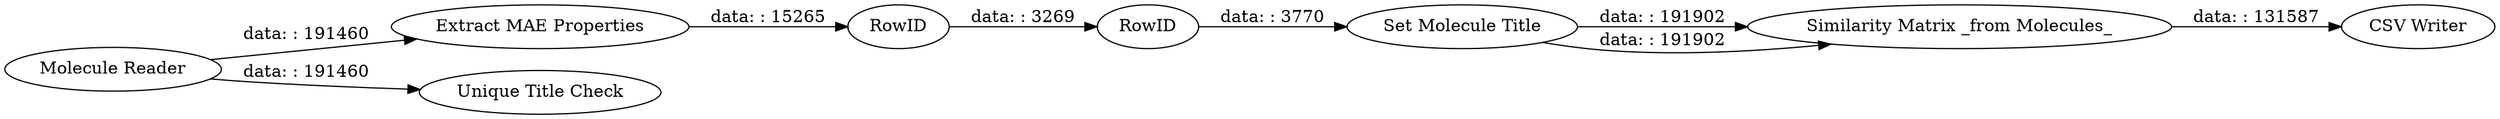 digraph {
	"-6661421849380068220_8188" [label="Similarity Matrix _from Molecules_"]
	"-6661421849380068220_8387" [label="CSV Writer"]
	"-6661421849380068220_8187" [label="Molecule Reader"]
	"-6661421849380068220_8190" [label="Set Molecule Title"]
	"-6661421849380068220_8193" [label=RowID]
	"-6661421849380068220_8182" [label="Extract MAE Properties"]
	"-6661421849380068220_8191" [label="Unique Title Check"]
	"-6661421849380068220_8192" [label=RowID]
	"-6661421849380068220_8193" -> "-6661421849380068220_8190" [label="data: : 3770"]
	"-6661421849380068220_8192" -> "-6661421849380068220_8193" [label="data: : 3269"]
	"-6661421849380068220_8182" -> "-6661421849380068220_8192" [label="data: : 15265"]
	"-6661421849380068220_8187" -> "-6661421849380068220_8191" [label="data: : 191460"]
	"-6661421849380068220_8188" -> "-6661421849380068220_8387" [label="data: : 131587"]
	"-6661421849380068220_8190" -> "-6661421849380068220_8188" [label="data: : 191902"]
	"-6661421849380068220_8187" -> "-6661421849380068220_8182" [label="data: : 191460"]
	"-6661421849380068220_8190" -> "-6661421849380068220_8188" [label="data: : 191902"]
	rankdir=LR
}
